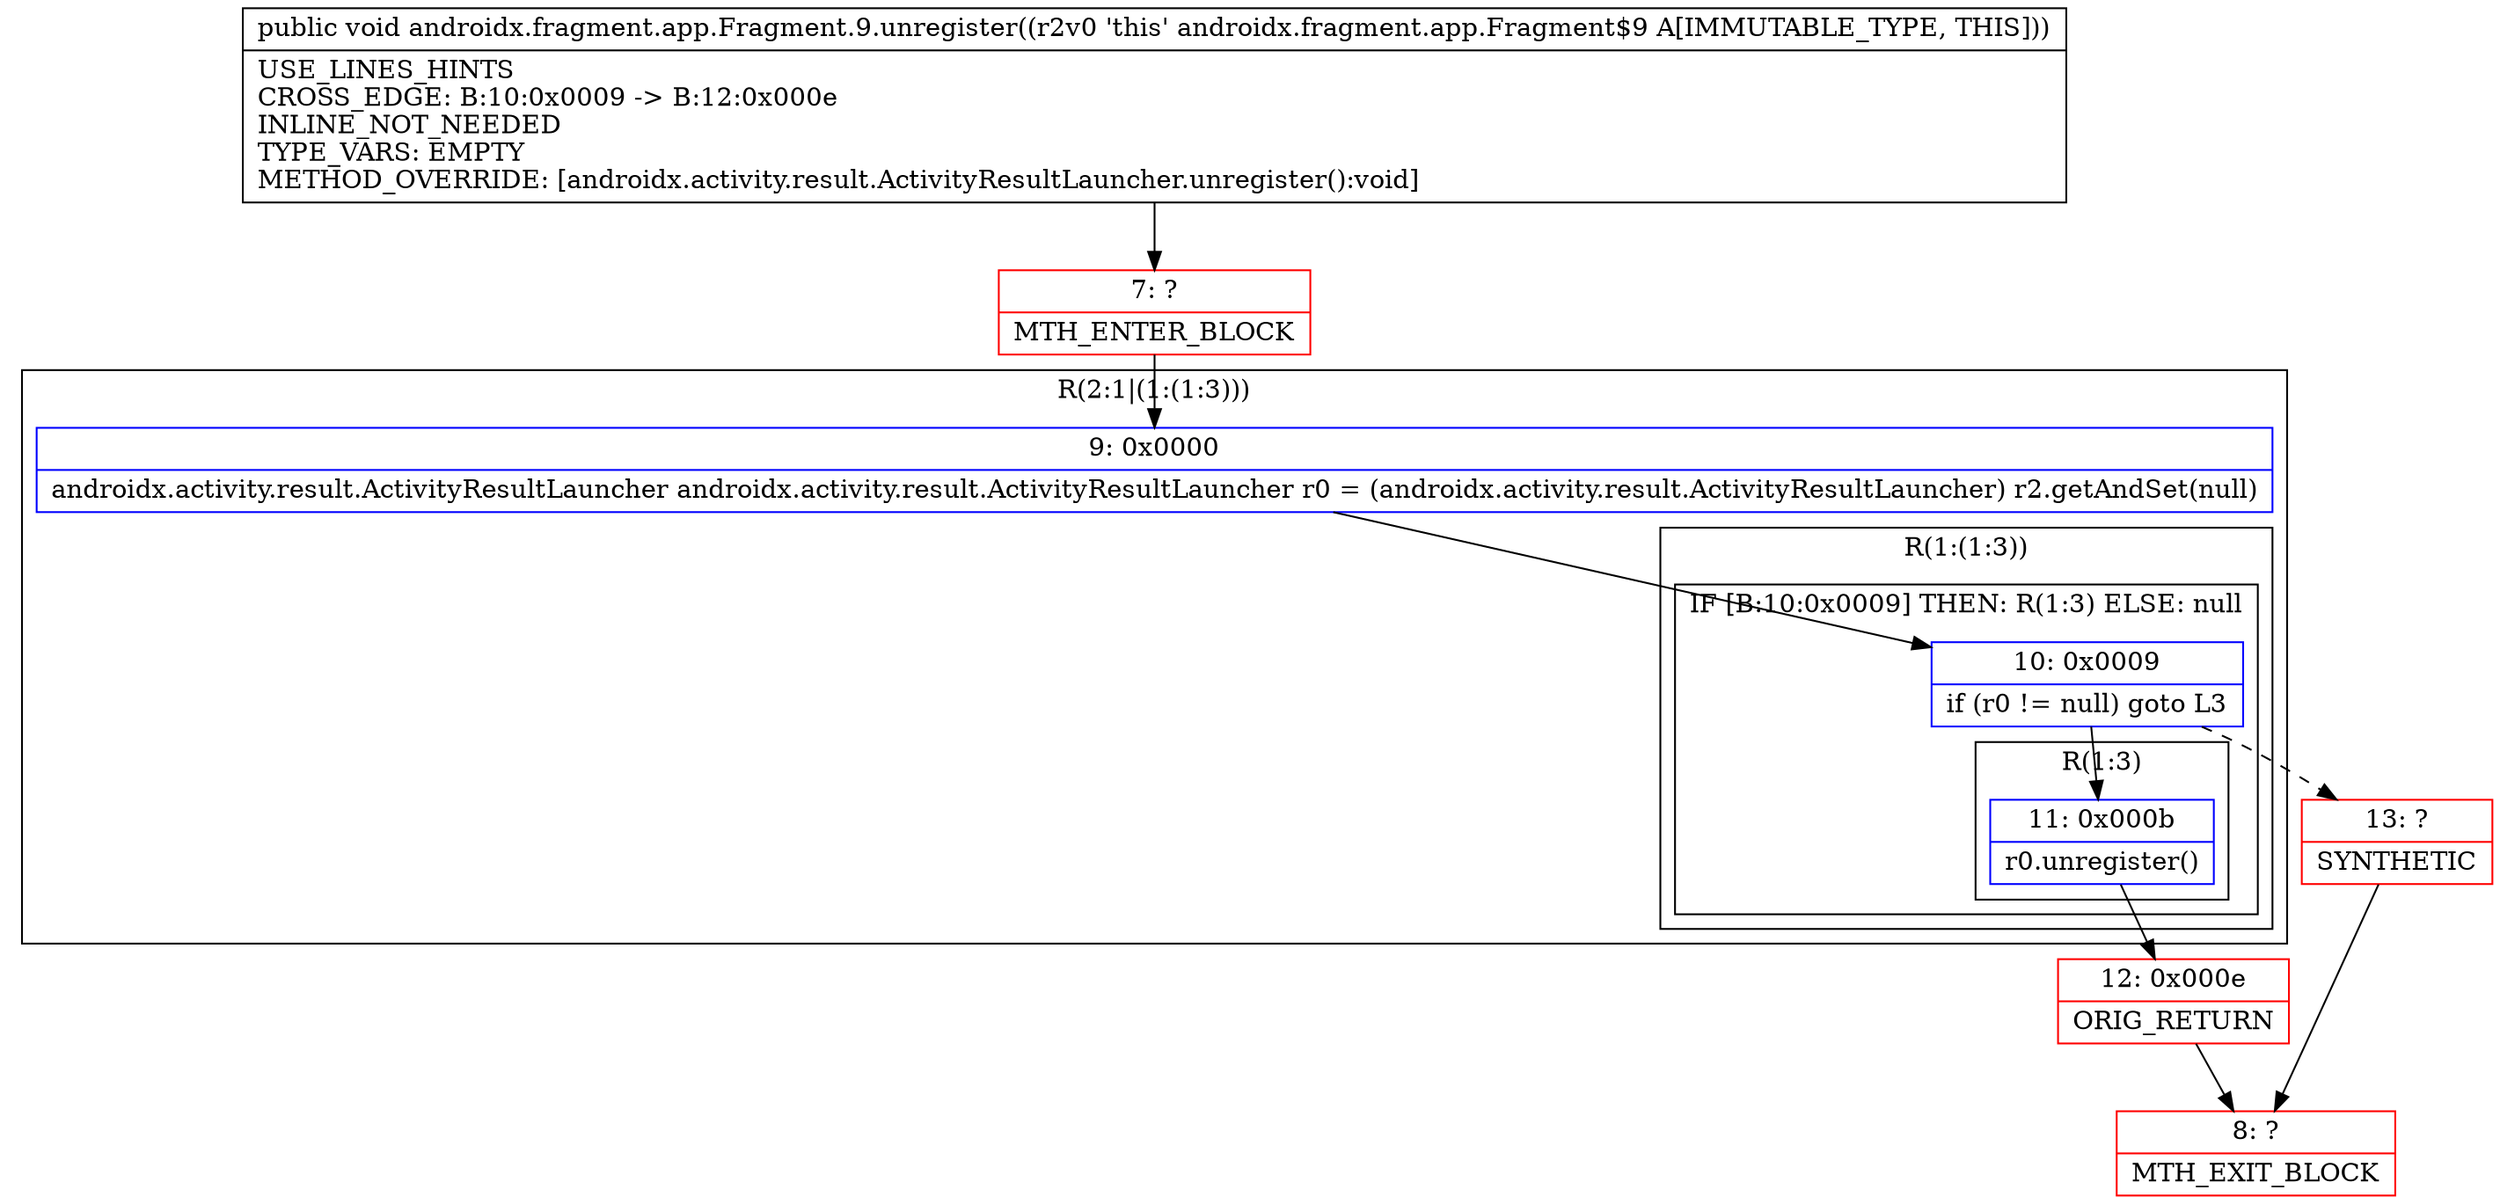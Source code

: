 digraph "CFG forandroidx.fragment.app.Fragment.9.unregister()V" {
subgraph cluster_Region_1746100379 {
label = "R(2:1|(1:(1:3)))";
node [shape=record,color=blue];
Node_9 [shape=record,label="{9\:\ 0x0000|androidx.activity.result.ActivityResultLauncher androidx.activity.result.ActivityResultLauncher r0 = (androidx.activity.result.ActivityResultLauncher) r2.getAndSet(null)\l}"];
subgraph cluster_Region_961701498 {
label = "R(1:(1:3))";
node [shape=record,color=blue];
subgraph cluster_IfRegion_988151250 {
label = "IF [B:10:0x0009] THEN: R(1:3) ELSE: null";
node [shape=record,color=blue];
Node_10 [shape=record,label="{10\:\ 0x0009|if (r0 != null) goto L3\l}"];
subgraph cluster_Region_76174134 {
label = "R(1:3)";
node [shape=record,color=blue];
Node_11 [shape=record,label="{11\:\ 0x000b|r0.unregister()\l}"];
}
}
}
}
Node_7 [shape=record,color=red,label="{7\:\ ?|MTH_ENTER_BLOCK\l}"];
Node_12 [shape=record,color=red,label="{12\:\ 0x000e|ORIG_RETURN\l}"];
Node_8 [shape=record,color=red,label="{8\:\ ?|MTH_EXIT_BLOCK\l}"];
Node_13 [shape=record,color=red,label="{13\:\ ?|SYNTHETIC\l}"];
MethodNode[shape=record,label="{public void androidx.fragment.app.Fragment.9.unregister((r2v0 'this' androidx.fragment.app.Fragment$9 A[IMMUTABLE_TYPE, THIS]))  | USE_LINES_HINTS\lCROSS_EDGE: B:10:0x0009 \-\> B:12:0x000e\lINLINE_NOT_NEEDED\lTYPE_VARS: EMPTY\lMETHOD_OVERRIDE: [androidx.activity.result.ActivityResultLauncher.unregister():void]\l}"];
MethodNode -> Node_7;Node_9 -> Node_10;
Node_10 -> Node_11;
Node_10 -> Node_13[style=dashed];
Node_11 -> Node_12;
Node_7 -> Node_9;
Node_12 -> Node_8;
Node_13 -> Node_8;
}

